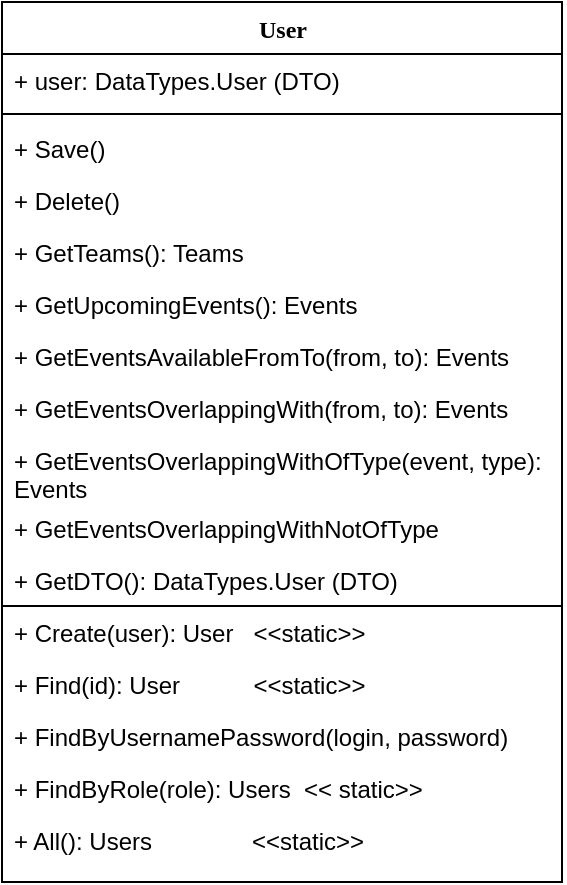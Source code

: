 <mxfile version="14.1.1" type="github">
  <diagram name="Page-1" id="9f46799a-70d6-7492-0946-bef42562c5a5">
    <mxGraphModel dx="585" dy="658" grid="1" gridSize="10" guides="1" tooltips="1" connect="1" arrows="1" fold="1" page="1" pageScale="1" pageWidth="1100" pageHeight="850" background="#ffffff" math="0" shadow="0">
      <root>
        <mxCell id="0" />
        <mxCell id="1" parent="0" />
        <mxCell id="ZMdeqj-k6j3ySzZ1tK9_-1" value="User" style="swimlane;html=1;fontStyle=1;align=center;verticalAlign=top;childLayout=stackLayout;horizontal=1;startSize=26;horizontalStack=0;resizeParent=1;resizeLast=0;collapsible=1;marginBottom=0;swimlaneFillColor=#ffffff;rounded=0;shadow=0;comic=0;labelBackgroundColor=none;strokeWidth=1;fillColor=none;fontFamily=Verdana;fontSize=12" vertex="1" parent="1">
          <mxGeometry x="40" y="40" width="280" height="440" as="geometry" />
        </mxCell>
        <mxCell id="ZMdeqj-k6j3ySzZ1tK9_-2" value="+ user: DataTypes.User (DTO)" style="text;html=1;strokeColor=none;fillColor=none;align=left;verticalAlign=top;spacingLeft=4;spacingRight=4;whiteSpace=wrap;overflow=hidden;rotatable=0;points=[[0,0.5],[1,0.5]];portConstraint=eastwest;" vertex="1" parent="ZMdeqj-k6j3ySzZ1tK9_-1">
          <mxGeometry y="26" width="280" height="26" as="geometry" />
        </mxCell>
        <mxCell id="ZMdeqj-k6j3ySzZ1tK9_-7" value="" style="line;html=1;strokeWidth=1;fillColor=none;align=left;verticalAlign=middle;spacingTop=-1;spacingLeft=3;spacingRight=3;rotatable=0;labelPosition=right;points=[];portConstraint=eastwest;" vertex="1" parent="ZMdeqj-k6j3ySzZ1tK9_-1">
          <mxGeometry y="52" width="280" height="8" as="geometry" />
        </mxCell>
        <mxCell id="ZMdeqj-k6j3ySzZ1tK9_-8" value="+ Save()" style="text;html=1;strokeColor=none;fillColor=none;align=left;verticalAlign=top;spacingLeft=4;spacingRight=4;whiteSpace=wrap;overflow=hidden;rotatable=0;points=[[0,0.5],[1,0.5]];portConstraint=eastwest;" vertex="1" parent="ZMdeqj-k6j3ySzZ1tK9_-1">
          <mxGeometry y="60" width="280" height="26" as="geometry" />
        </mxCell>
        <mxCell id="ZMdeqj-k6j3ySzZ1tK9_-9" value="+ Delete()" style="text;html=1;strokeColor=none;fillColor=none;align=left;verticalAlign=top;spacingLeft=4;spacingRight=4;whiteSpace=wrap;overflow=hidden;rotatable=0;points=[[0,0.5],[1,0.5]];portConstraint=eastwest;" vertex="1" parent="ZMdeqj-k6j3ySzZ1tK9_-1">
          <mxGeometry y="86" width="280" height="26" as="geometry" />
        </mxCell>
        <mxCell id="ZMdeqj-k6j3ySzZ1tK9_-12" value="+ GetTeams(): Teams" style="text;html=1;strokeColor=none;fillColor=none;align=left;verticalAlign=top;spacingLeft=4;spacingRight=4;whiteSpace=wrap;overflow=hidden;rotatable=0;points=[[0,0.5],[1,0.5]];portConstraint=eastwest;" vertex="1" parent="ZMdeqj-k6j3ySzZ1tK9_-1">
          <mxGeometry y="112" width="280" height="26" as="geometry" />
        </mxCell>
        <mxCell id="ZMdeqj-k6j3ySzZ1tK9_-13" value="+ GetUpcomingEvents(): Events" style="text;html=1;strokeColor=none;fillColor=none;align=left;verticalAlign=top;spacingLeft=4;spacingRight=4;whiteSpace=wrap;overflow=hidden;rotatable=0;points=[[0,0.5],[1,0.5]];portConstraint=eastwest;" vertex="1" parent="ZMdeqj-k6j3ySzZ1tK9_-1">
          <mxGeometry y="138" width="280" height="26" as="geometry" />
        </mxCell>
        <mxCell id="ZMdeqj-k6j3ySzZ1tK9_-14" value="+ GetEventsAvailableFromTo(from, to): Events" style="text;html=1;strokeColor=none;fillColor=none;align=left;verticalAlign=top;spacingLeft=4;spacingRight=4;whiteSpace=wrap;overflow=hidden;rotatable=0;points=[[0,0.5],[1,0.5]];portConstraint=eastwest;" vertex="1" parent="ZMdeqj-k6j3ySzZ1tK9_-1">
          <mxGeometry y="164" width="280" height="26" as="geometry" />
        </mxCell>
        <mxCell id="ZMdeqj-k6j3ySzZ1tK9_-15" value="+ GetEventsOverlappingWith(from, to): Events" style="text;html=1;strokeColor=none;fillColor=none;align=left;verticalAlign=top;spacingLeft=4;spacingRight=4;whiteSpace=wrap;overflow=hidden;rotatable=0;points=[[0,0.5],[1,0.5]];portConstraint=eastwest;" vertex="1" parent="ZMdeqj-k6j3ySzZ1tK9_-1">
          <mxGeometry y="190" width="280" height="26" as="geometry" />
        </mxCell>
        <mxCell id="ZMdeqj-k6j3ySzZ1tK9_-16" value="+ GetEventsOverlappingWithOfType(event, type): Events" style="text;html=1;strokeColor=none;fillColor=none;align=left;verticalAlign=top;spacingLeft=4;spacingRight=4;whiteSpace=wrap;overflow=hidden;rotatable=0;points=[[0,0.5],[1,0.5]];portConstraint=eastwest;" vertex="1" parent="ZMdeqj-k6j3ySzZ1tK9_-1">
          <mxGeometry y="216" width="280" height="34" as="geometry" />
        </mxCell>
        <mxCell id="ZMdeqj-k6j3ySzZ1tK9_-17" value="+ GetEventsOverlappingWithNotOfType" style="text;html=1;strokeColor=none;fillColor=none;align=left;verticalAlign=top;spacingLeft=4;spacingRight=4;whiteSpace=wrap;overflow=hidden;rotatable=0;points=[[0,0.5],[1,0.5]];portConstraint=eastwest;" vertex="1" parent="ZMdeqj-k6j3ySzZ1tK9_-1">
          <mxGeometry y="250" width="280" height="26" as="geometry" />
        </mxCell>
        <mxCell id="ZMdeqj-k6j3ySzZ1tK9_-18" value="+ GetDTO(): DataTypes.User (DTO)" style="text;html=1;strokeColor=none;fillColor=none;align=left;verticalAlign=top;spacingLeft=4;spacingRight=4;whiteSpace=wrap;overflow=hidden;rotatable=0;points=[[0,0.5],[1,0.5]];portConstraint=eastwest;" vertex="1" parent="ZMdeqj-k6j3ySzZ1tK9_-1">
          <mxGeometry y="276" width="280" height="26" as="geometry" />
        </mxCell>
        <mxCell id="ZMdeqj-k6j3ySzZ1tK9_-19" value="" style="endArrow=none;html=1;" edge="1" parent="ZMdeqj-k6j3ySzZ1tK9_-1">
          <mxGeometry width="50" height="50" relative="1" as="geometry">
            <mxPoint y="302" as="sourcePoint" />
            <mxPoint x="280" y="302" as="targetPoint" />
          </mxGeometry>
        </mxCell>
        <mxCell id="ZMdeqj-k6j3ySzZ1tK9_-21" value="+ Create(user): User&amp;nbsp; &amp;nbsp;&amp;lt;&amp;lt;static&amp;gt;&amp;gt;&amp;nbsp;" style="text;html=1;strokeColor=none;fillColor=none;align=left;verticalAlign=top;spacingLeft=4;spacingRight=4;whiteSpace=wrap;overflow=hidden;rotatable=0;points=[[0,0.5],[1,0.5]];portConstraint=eastwest;" vertex="1" parent="ZMdeqj-k6j3ySzZ1tK9_-1">
          <mxGeometry y="302" width="280" height="26" as="geometry" />
        </mxCell>
        <mxCell id="ZMdeqj-k6j3ySzZ1tK9_-22" value="+ Find(id): User&amp;nbsp; &amp;nbsp; &amp;nbsp; &amp;nbsp; &amp;nbsp; &amp;nbsp;&amp;lt;&amp;lt;static&amp;gt;&amp;gt;" style="text;html=1;strokeColor=none;fillColor=none;align=left;verticalAlign=top;spacingLeft=4;spacingRight=4;whiteSpace=wrap;overflow=hidden;rotatable=0;points=[[0,0.5],[1,0.5]];portConstraint=eastwest;" vertex="1" parent="ZMdeqj-k6j3ySzZ1tK9_-1">
          <mxGeometry y="328" width="280" height="26" as="geometry" />
        </mxCell>
        <mxCell id="ZMdeqj-k6j3ySzZ1tK9_-23" value="+ FindByUsernamePassword(login, password)" style="text;html=1;strokeColor=none;fillColor=none;align=left;verticalAlign=top;spacingLeft=4;spacingRight=4;whiteSpace=wrap;overflow=hidden;rotatable=0;points=[[0,0.5],[1,0.5]];portConstraint=eastwest;" vertex="1" parent="ZMdeqj-k6j3ySzZ1tK9_-1">
          <mxGeometry y="354" width="280" height="26" as="geometry" />
        </mxCell>
        <mxCell id="ZMdeqj-k6j3ySzZ1tK9_-24" value="+ FindByRole(role): Users&amp;nbsp; &amp;lt;&amp;lt; static&amp;gt;&amp;gt;" style="text;html=1;strokeColor=none;fillColor=none;align=left;verticalAlign=top;spacingLeft=4;spacingRight=4;whiteSpace=wrap;overflow=hidden;rotatable=0;points=[[0,0.5],[1,0.5]];portConstraint=eastwest;" vertex="1" parent="ZMdeqj-k6j3ySzZ1tK9_-1">
          <mxGeometry y="380" width="280" height="26" as="geometry" />
        </mxCell>
        <mxCell id="ZMdeqj-k6j3ySzZ1tK9_-25" value="+ All(): Users&amp;nbsp; &amp;nbsp; &amp;nbsp; &amp;nbsp; &amp;nbsp; &amp;nbsp; &amp;nbsp; &amp;nbsp;&amp;lt;&amp;lt;static&amp;gt;&amp;gt;" style="text;html=1;strokeColor=none;fillColor=none;align=left;verticalAlign=top;spacingLeft=4;spacingRight=4;whiteSpace=wrap;overflow=hidden;rotatable=0;points=[[0,0.5],[1,0.5]];portConstraint=eastwest;" vertex="1" parent="ZMdeqj-k6j3ySzZ1tK9_-1">
          <mxGeometry y="406" width="280" height="26" as="geometry" />
        </mxCell>
      </root>
    </mxGraphModel>
  </diagram>
</mxfile>
